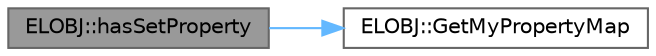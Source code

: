 digraph "ELOBJ::hasSetProperty"
{
 // LATEX_PDF_SIZE
  bgcolor="transparent";
  edge [fontname=Helvetica,fontsize=10,labelfontname=Helvetica,labelfontsize=10];
  node [fontname=Helvetica,fontsize=10,shape=box,height=0.2,width=0.4];
  rankdir="LR";
  Node1 [label="ELOBJ::hasSetProperty",height=0.2,width=0.4,color="gray40", fillcolor="grey60", style="filled", fontcolor="black",tooltip="指定のEPCがSet可能かどうか"];
  Node1 -> Node2 [color="steelblue1",style="solid"];
  Node2 [label="ELOBJ::GetMyPropertyMap",height=0.2,width=0.4,color="grey40", fillcolor="white", style="filled",URL="$class_e_l_o_b_j.html#a7303a697a8e593724b3edde5834037db",tooltip="Profile(0x9d, 0x9e, 0x9f)を計算して 個数 + EPCsの形で返す（個数はPDCではないことに注意）"];
}
